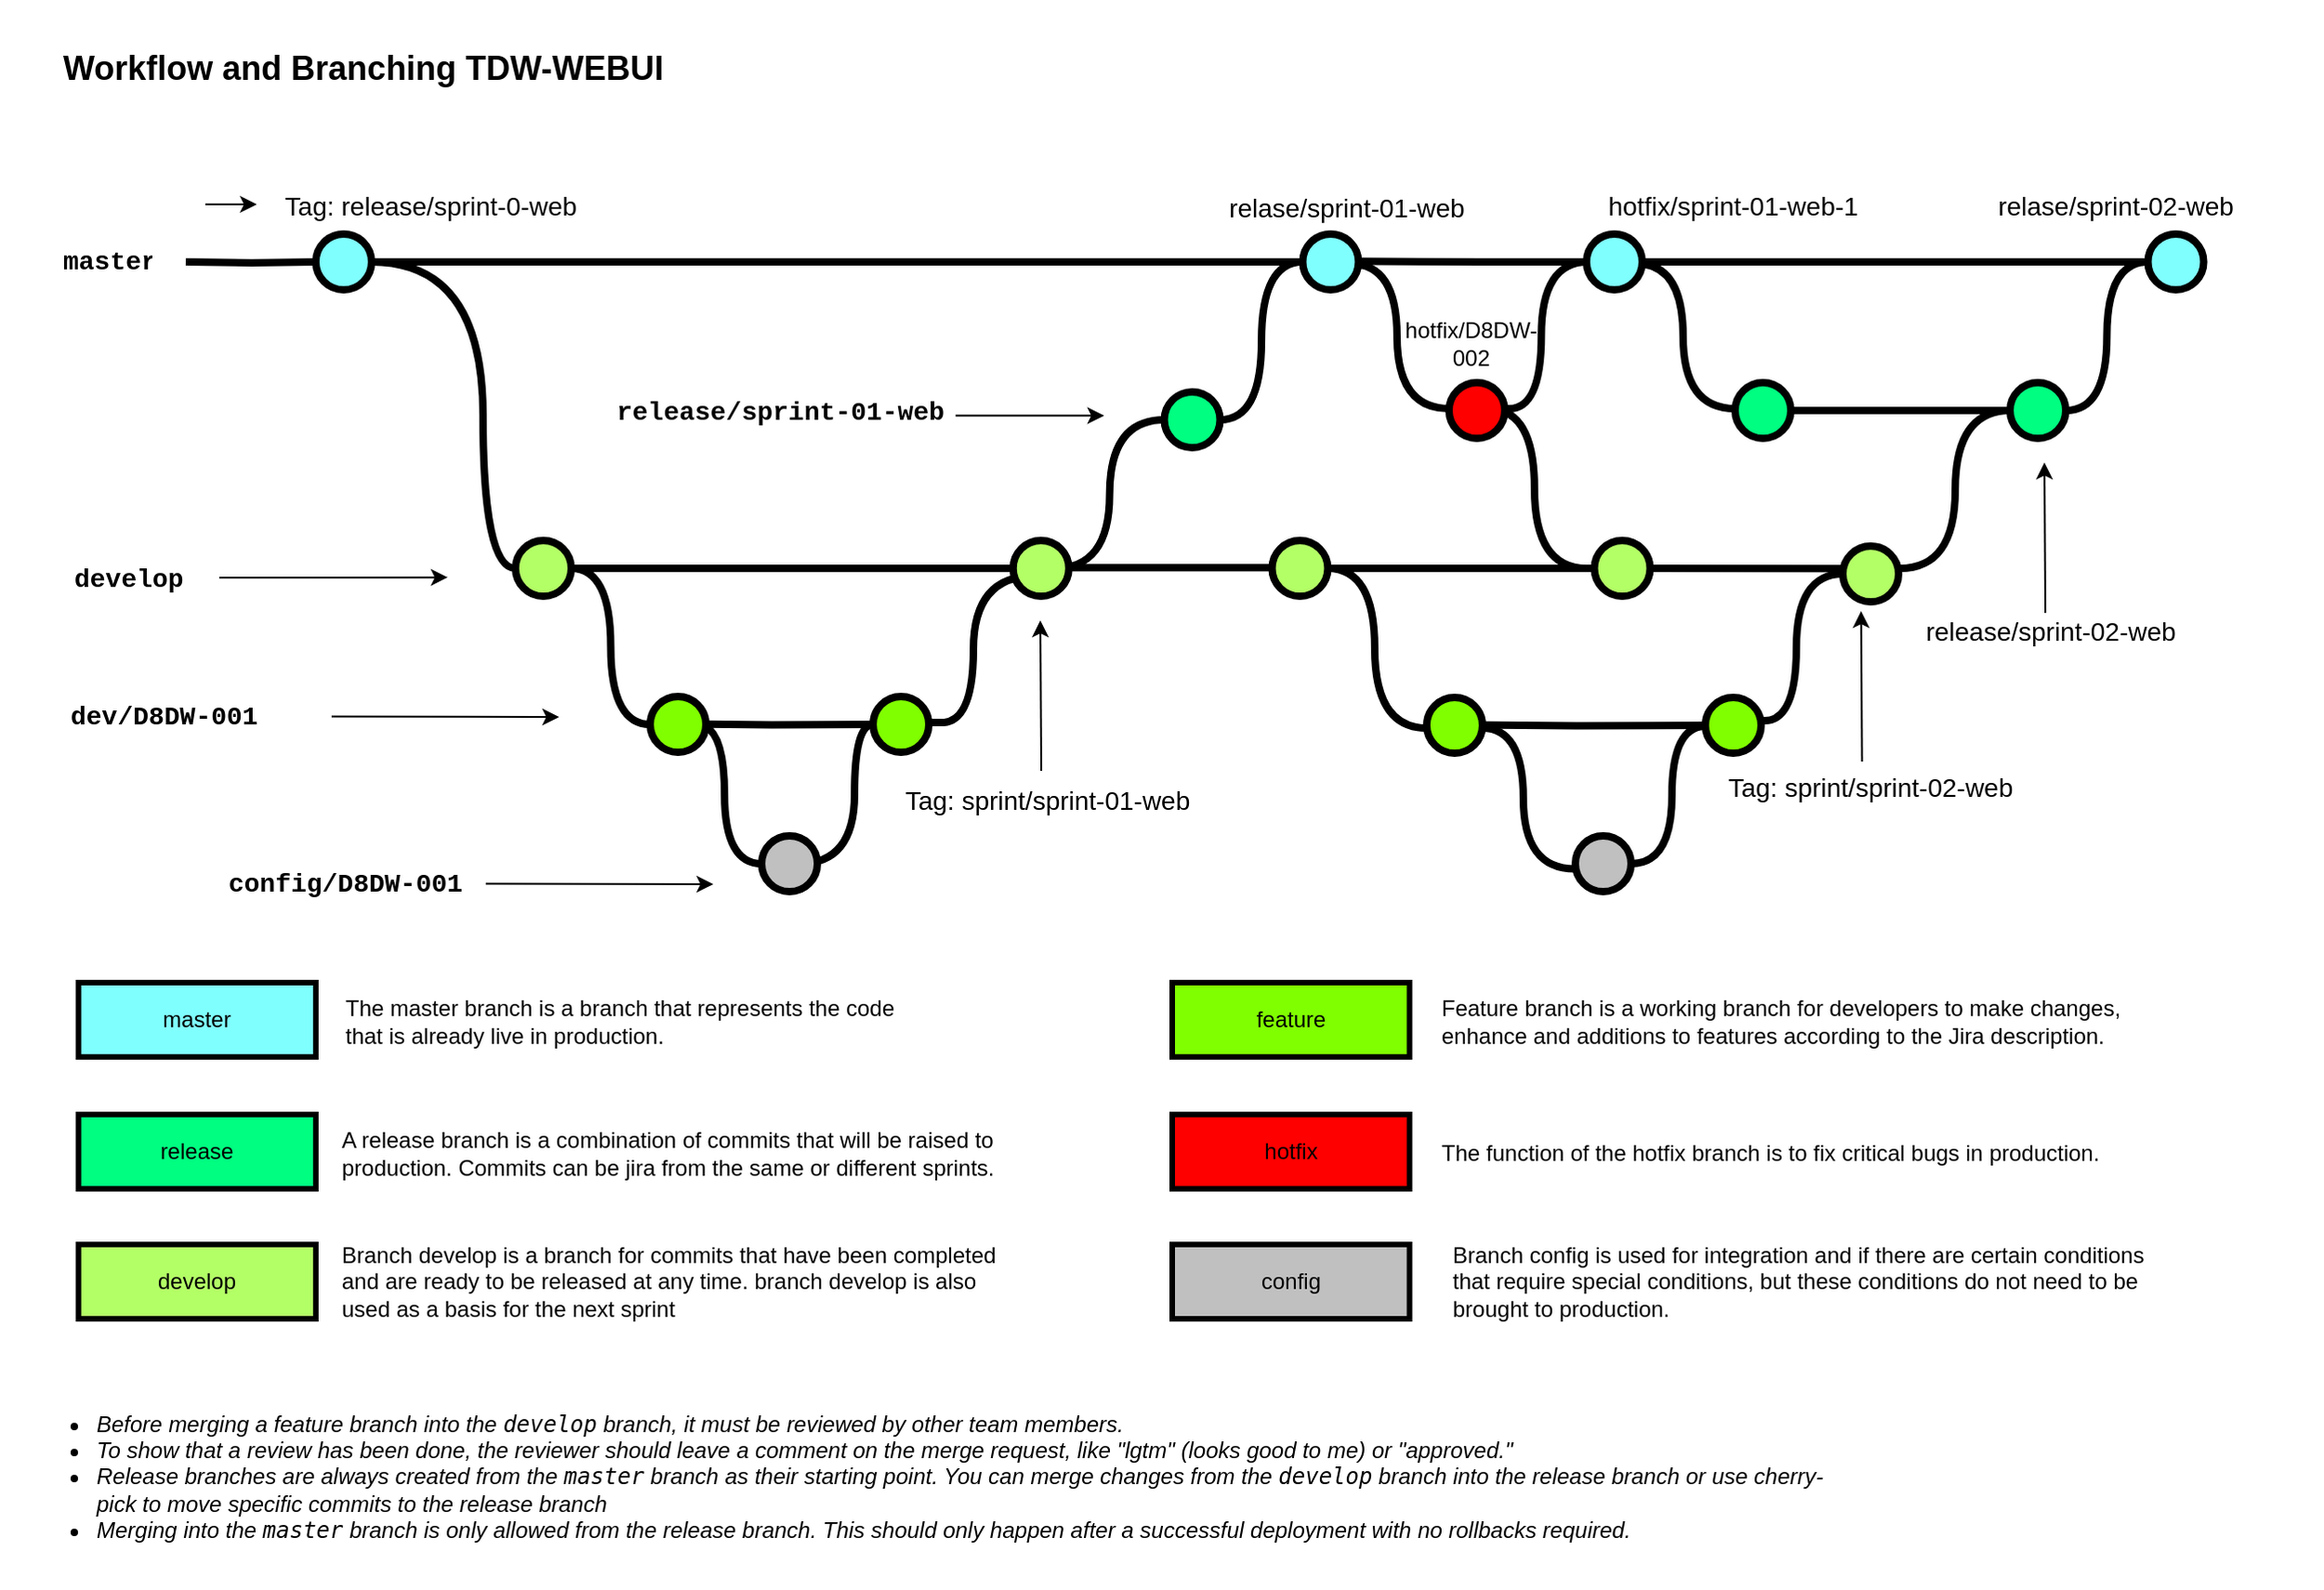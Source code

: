 <mxfile version="26.0.4">
  <diagram id="yPxyJZ8AM_hMuL3Unpa9" name="complex gitflow">
    <mxGraphModel dx="1935" dy="1158" grid="1" gridSize="10" guides="1" tooltips="1" connect="1" arrows="1" fold="1" page="1" pageScale="1" pageWidth="1100" pageHeight="850" background="none" math="0" shadow="0">
      <root>
        <mxCell id="0" />
        <mxCell id="1" parent="0" />
        <mxCell id="uWUnNED6HEl2aK5fdaIb-8" value="" style="edgeStyle=orthogonalEdgeStyle;rounded=0;html=1;jettySize=auto;orthogonalLoop=1;plain-blue;endArrow=none;endFill=0;strokeWidth=4;strokeColor=#000000;movable=1;resizable=1;rotatable=1;deletable=1;editable=1;locked=0;connectable=1;" parent="1" source="uWUnNED6HEl2aK5fdaIb-10" target="uWUnNED6HEl2aK5fdaIb-109" edge="1">
          <mxGeometry x="292.25" y="211" as="geometry">
            <mxPoint x="514.25" y="154" as="targetPoint" />
          </mxGeometry>
        </mxCell>
        <mxCell id="uWUnNED6HEl2aK5fdaIb-9" style="edgeStyle=orthogonalEdgeStyle;curved=1;rounded=0;html=1;exitX=1;exitY=0.5;exitPerimeter=0;endArrow=none;endFill=0;jettySize=auto;orthogonalLoop=1;strokeWidth=4;fontSize=15;movable=1;resizable=1;rotatable=1;deletable=1;editable=1;locked=0;connectable=1;" parent="1" source="uWUnNED6HEl2aK5fdaIb-10" target="uWUnNED6HEl2aK5fdaIb-69" edge="1">
          <mxGeometry relative="1" as="geometry">
            <mxPoint x="339.75" y="239" as="targetPoint" />
            <Array as="points">
              <mxPoint x="310" y="154" />
              <mxPoint x="310" y="319" />
            </Array>
          </mxGeometry>
        </mxCell>
        <mxCell id="uWUnNED6HEl2aK5fdaIb-10" value="" style="verticalLabelPosition=bottom;verticalAlign=top;html=1;strokeWidth=4;shape=mxgraph.flowchart.on-page_reference;plain-blue;fillColor=light-dark(#80ffff, #ededed);strokeColor=default;gradientColor=none;movable=1;resizable=1;rotatable=1;deletable=1;editable=1;locked=0;connectable=1;" parent="1" vertex="1">
          <mxGeometry x="220" y="139" width="30" height="30" as="geometry" />
        </mxCell>
        <mxCell id="uWUnNED6HEl2aK5fdaIb-12" value="" style="edgeStyle=orthogonalEdgeStyle;rounded=0;html=1;jettySize=auto;orthogonalLoop=1;strokeWidth=4;endArrow=none;endFill=0;movable=1;resizable=1;rotatable=1;deletable=1;editable=1;locked=0;connectable=1;" parent="1" target="uWUnNED6HEl2aK5fdaIb-10" edge="1">
          <mxGeometry x="192.25" y="211" as="geometry">
            <mxPoint x="150" y="154" as="sourcePoint" />
          </mxGeometry>
        </mxCell>
        <mxCell id="uWUnNED6HEl2aK5fdaIb-13" value="master" style="text;html=1;strokeColor=none;fillColor=none;align=center;verticalAlign=middle;whiteSpace=wrap;overflow=hidden;fontSize=14;fontStyle=1;fontFamily=Courier New;movable=1;resizable=1;rotatable=1;deletable=1;editable=1;locked=0;connectable=1;" parent="1" vertex="1">
          <mxGeometry x="83" y="133" width="50" height="42" as="geometry" />
        </mxCell>
        <mxCell id="uWUnNED6HEl2aK5fdaIb-18" style="edgeStyle=orthogonalEdgeStyle;curved=1;rounded=0;html=1;exitX=1;exitY=0.5;exitPerimeter=0;entryX=0;entryY=0.5;entryPerimeter=0;endArrow=none;endFill=0;jettySize=auto;orthogonalLoop=1;strokeWidth=4;fontSize=15;" parent="1" target="uWUnNED6HEl2aK5fdaIb-11" edge="1">
          <mxGeometry relative="1" as="geometry">
            <mxPoint x="471.75" y="296" as="sourcePoint" />
          </mxGeometry>
        </mxCell>
        <mxCell id="uWUnNED6HEl2aK5fdaIb-20" value="release/sprint-01-web" style="text;html=1;strokeColor=none;fillColor=none;align=left;verticalAlign=middle;whiteSpace=wrap;overflow=hidden;fontSize=14;fontStyle=1;fontFamily=Courier New;movable=1;resizable=1;rotatable=1;deletable=1;editable=1;locked=0;connectable=1;" parent="1" vertex="1">
          <mxGeometry x="380.25" y="224" width="219.75" height="20" as="geometry" />
        </mxCell>
        <mxCell id="uWUnNED6HEl2aK5fdaIb-71" value="" style="edgeStyle=orthogonalEdgeStyle;rounded=0;orthogonalLoop=1;jettySize=auto;html=1;endArrow=none;endFill=0;strokeWidth=4;movable=1;resizable=1;rotatable=1;deletable=1;editable=1;locked=0;connectable=1;" parent="1" source="uWUnNED6HEl2aK5fdaIb-69" target="uWUnNED6HEl2aK5fdaIb-70" edge="1">
          <mxGeometry relative="1" as="geometry" />
        </mxCell>
        <mxCell id="uWUnNED6HEl2aK5fdaIb-94" style="edgeStyle=orthogonalEdgeStyle;curved=1;rounded=0;orthogonalLoop=1;jettySize=auto;html=1;entryX=0;entryY=0.5;entryDx=0;entryDy=0;entryPerimeter=0;endArrow=none;endFill=0;strokeWidth=4;fontFamily=Courier New;fontColor=#009900;movable=1;resizable=1;rotatable=1;deletable=1;editable=1;locked=0;connectable=1;" parent="1" source="uWUnNED6HEl2aK5fdaIb-69" target="uWUnNED6HEl2aK5fdaIb-82" edge="1">
          <mxGeometry relative="1" as="geometry">
            <mxPoint x="350" y="313" as="sourcePoint" />
          </mxGeometry>
        </mxCell>
        <mxCell id="uWUnNED6HEl2aK5fdaIb-108" style="edgeStyle=orthogonalEdgeStyle;curved=1;rounded=0;orthogonalLoop=1;jettySize=auto;html=1;entryX=0;entryY=0.5;entryDx=0;entryDy=0;entryPerimeter=0;endArrow=none;endFill=0;strokeWidth=4;fontFamily=Courier New;fontColor=#009900;movable=1;resizable=1;rotatable=1;deletable=1;editable=1;locked=0;connectable=1;" parent="1" target="uWUnNED6HEl2aK5fdaIb-106" edge="1">
          <mxGeometry relative="1" as="geometry">
            <mxPoint x="616.75" y="319" as="sourcePoint" />
          </mxGeometry>
        </mxCell>
        <mxCell id="uWUnNED6HEl2aK5fdaIb-76" value="develop" style="text;html=1;strokeColor=none;fillColor=none;align=left;verticalAlign=middle;whiteSpace=wrap;overflow=hidden;fontSize=14;fontStyle=1;fontFamily=Courier New;movable=1;resizable=1;rotatable=1;deletable=1;editable=1;locked=0;connectable=1;" parent="1" vertex="1">
          <mxGeometry x="87.75" y="314" width="91" height="20" as="geometry" />
        </mxCell>
        <mxCell id="uWUnNED6HEl2aK5fdaIb-86" value="dev/D8DW-001" style="text;html=1;strokeColor=none;fillColor=none;align=left;verticalAlign=middle;whiteSpace=wrap;overflow=hidden;fontSize=14;fontStyle=1;fontFamily=Courier New;movable=1;resizable=1;rotatable=1;deletable=1;editable=1;locked=0;connectable=1;" parent="1" vertex="1">
          <mxGeometry x="85.5" y="388" width="240" height="20" as="geometry" />
        </mxCell>
        <mxCell id="uWUnNED6HEl2aK5fdaIb-91" value="" style="endArrow=classic;html=1;strokeWidth=1;fontFamily=Courier New;fontColor=#009900;movable=1;resizable=1;rotatable=1;deletable=1;editable=1;locked=0;connectable=1;" parent="1" edge="1">
          <mxGeometry width="50" height="50" relative="1" as="geometry">
            <mxPoint x="228.5" y="398.75" as="sourcePoint" />
            <mxPoint x="351" y="399" as="targetPoint" />
          </mxGeometry>
        </mxCell>
        <mxCell id="uWUnNED6HEl2aK5fdaIb-92" value="" style="endArrow=classic;html=1;strokeWidth=1;fontFamily=Courier New;fontColor=#009900;movable=1;resizable=1;rotatable=1;deletable=1;editable=1;locked=0;connectable=1;" parent="1" edge="1">
          <mxGeometry width="50" height="50" relative="1" as="geometry">
            <mxPoint x="168" y="324" as="sourcePoint" />
            <mxPoint x="291" y="323.84" as="targetPoint" />
          </mxGeometry>
        </mxCell>
        <mxCell id="uWUnNED6HEl2aK5fdaIb-93" value="" style="endArrow=classic;html=1;strokeWidth=1;fontFamily=Courier New;fontColor=#009900;movable=1;resizable=1;rotatable=1;deletable=1;editable=1;locked=0;connectable=1;" parent="1" edge="1">
          <mxGeometry width="50" height="50" relative="1" as="geometry">
            <mxPoint x="564.37" y="236.76" as="sourcePoint" />
            <mxPoint x="644.37" y="236.76" as="targetPoint" />
          </mxGeometry>
        </mxCell>
        <mxCell id="uWUnNED6HEl2aK5fdaIb-103" value="Tag: release/sprint-0-web" style="text;html=1;strokeColor=none;fillColor=none;align=center;verticalAlign=middle;whiteSpace=wrap;overflow=hidden;fontSize=14;movable=1;resizable=1;rotatable=1;deletable=1;editable=1;locked=0;connectable=1;" parent="1" vertex="1">
          <mxGeometry x="188.25" y="113" width="187.75" height="20" as="geometry" />
        </mxCell>
        <mxCell id="uWUnNED6HEl2aK5fdaIb-115" style="edgeStyle=orthogonalEdgeStyle;curved=1;rounded=0;orthogonalLoop=1;jettySize=auto;html=1;entryX=0;entryY=0.5;entryDx=0;entryDy=0;entryPerimeter=0;endArrow=none;endFill=0;strokeWidth=4;fontFamily=Courier New;fontColor=#009900;movable=1;resizable=1;rotatable=1;deletable=1;editable=1;locked=0;connectable=1;" parent="1" source="uWUnNED6HEl2aK5fdaIb-106" target="uWUnNED6HEl2aK5fdaIb-109" edge="1">
          <mxGeometry relative="1" as="geometry" />
        </mxCell>
        <mxCell id="uWUnNED6HEl2aK5fdaIb-106" value="" style="verticalLabelPosition=bottom;verticalAlign=top;html=1;strokeWidth=4;shape=mxgraph.flowchart.on-page_reference;plain-purple;strokeColor=default;fillColor=light-dark(#00ff80, #4b2d08);gradientColor=none;movable=1;resizable=1;rotatable=1;deletable=1;editable=1;locked=0;connectable=1;" parent="1" vertex="1">
          <mxGeometry x="676.75" y="224" width="30" height="30" as="geometry" />
        </mxCell>
        <mxCell id="uWUnNED6HEl2aK5fdaIb-116" value="relase/sprint-02-web" style="text;html=1;strokeColor=none;fillColor=none;align=center;verticalAlign=middle;whiteSpace=wrap;overflow=hidden;fontSize=14;movable=1;resizable=1;rotatable=1;deletable=1;editable=1;locked=0;connectable=1;" parent="1" vertex="1">
          <mxGeometry x="1120.44" y="113" width="137.62" height="20" as="geometry" />
        </mxCell>
        <mxCell id="uWUnNED6HEl2aK5fdaIb-117" value="" style="endArrow=classic;html=1;strokeWidth=1;fontFamily=Courier New;fontColor=#009900;exitX=0.5;exitY=0;exitDx=0;exitDy=0;movable=1;resizable=1;rotatable=1;deletable=1;editable=1;locked=0;connectable=1;" parent="1" edge="1">
          <mxGeometry width="50" height="50" relative="1" as="geometry">
            <mxPoint x="610.505" y="428" as="sourcePoint" />
            <mxPoint x="610" y="347" as="targetPoint" />
          </mxGeometry>
        </mxCell>
        <mxCell id="fSnZ5vnYTslC5NarKmr_-9" value="" style="edgeStyle=orthogonalEdgeStyle;rounded=0;orthogonalLoop=1;jettySize=auto;html=1;fontSize=12;fontColor=#000000;entryX=0;entryY=0.5;entryDx=0;entryDy=0;movable=1;resizable=1;rotatable=1;deletable=1;editable=1;locked=0;connectable=1;" parent="1" target="uWUnNED6HEl2aK5fdaIb-103" edge="1">
          <mxGeometry relative="1" as="geometry">
            <mxPoint x="168.25" y="123" as="targetPoint" />
            <Array as="points">
              <mxPoint x="168.25" y="123" />
              <mxPoint x="168.25" y="123" />
            </Array>
            <mxPoint x="160.5" y="122.966" as="sourcePoint" />
          </mxGeometry>
        </mxCell>
        <UserObject label="&lt;font style=&quot;font-size: 18px;&quot;&gt;Workflow and Branching TDW-WEBUI&lt;/font&gt;" link="https://nvie.com/posts/a-successful-git-branching-model/" id="9hBKPDzoitwpIBdzFDQ7-2">
          <mxCell style="text;whiteSpace=wrap;html=1;fontStyle=1;fontSize=16;movable=1;resizable=1;rotatable=1;deletable=1;editable=1;locked=0;connectable=1;" parent="1" vertex="1">
            <mxGeometry x="82.25" y="33" width="437.75" height="20" as="geometry" />
          </mxCell>
        </UserObject>
        <mxCell id="aIjFoCdPs0r_8MJ_KKIO-1" value="" style="edgeStyle=orthogonalEdgeStyle;curved=1;rounded=0;orthogonalLoop=1;jettySize=auto;html=1;exitX=1;exitY=0.5;exitDx=0;exitDy=0;exitPerimeter=0;entryX=0;entryY=0.5;entryDx=0;entryDy=0;entryPerimeter=0;endArrow=none;endFill=0;strokeWidth=4;fontFamily=Courier New;fontColor=#009900;movable=1;resizable=1;rotatable=1;deletable=1;editable=1;locked=0;connectable=1;" edge="1" parent="1">
          <mxGeometry relative="1" as="geometry">
            <mxPoint x="540" y="401" as="sourcePoint" />
            <mxPoint x="607.25" y="323" as="targetPoint" />
            <Array as="points">
              <mxPoint x="574" y="402" />
              <mxPoint x="574" y="323" />
            </Array>
          </mxGeometry>
        </mxCell>
        <mxCell id="aIjFoCdPs0r_8MJ_KKIO-2" value="" style="edgeStyle=orthogonalEdgeStyle;rounded=0;orthogonalLoop=1;jettySize=auto;html=1;endArrow=none;endFill=0;strokeWidth=4;entryX=0.07;entryY=0.406;entryDx=0;entryDy=0;entryPerimeter=0;movable=1;resizable=1;rotatable=1;deletable=1;editable=1;locked=0;connectable=1;" edge="1" parent="1" source="aIjFoCdPs0r_8MJ_KKIO-4" target="aIjFoCdPs0r_8MJ_KKIO-57">
          <mxGeometry relative="1" as="geometry">
            <mxPoint x="1010" y="313" as="targetPoint" />
          </mxGeometry>
        </mxCell>
        <mxCell id="aIjFoCdPs0r_8MJ_KKIO-3" style="edgeStyle=orthogonalEdgeStyle;curved=1;rounded=0;orthogonalLoop=1;jettySize=auto;html=1;exitX=1;exitY=0.5;exitDx=0;exitDy=0;exitPerimeter=0;endArrow=none;endFill=0;strokeWidth=4;fontFamily=Courier New;fontColor=#009900;movable=1;resizable=1;rotatable=1;deletable=1;editable=1;locked=0;connectable=1;" edge="1" parent="1" source="aIjFoCdPs0r_8MJ_KKIO-4" target="aIjFoCdPs0r_8MJ_KKIO-55">
          <mxGeometry relative="1" as="geometry">
            <mxPoint x="818.75" y="398" as="targetPoint" />
            <Array as="points">
              <mxPoint x="790" y="319" />
              <mxPoint x="790" y="405" />
            </Array>
          </mxGeometry>
        </mxCell>
        <mxCell id="aIjFoCdPs0r_8MJ_KKIO-21" value="" style="edgeStyle=orthogonalEdgeStyle;rounded=0;orthogonalLoop=1;jettySize=auto;html=1;endArrow=none;endFill=0;strokeWidth=4;movable=1;resizable=1;rotatable=1;deletable=1;editable=1;locked=0;connectable=1;" edge="1" parent="1">
          <mxGeometry relative="1" as="geometry">
            <mxPoint x="616.75" y="318.57" as="sourcePoint" />
            <mxPoint x="759.75" y="318.57" as="targetPoint" />
          </mxGeometry>
        </mxCell>
        <mxCell id="aIjFoCdPs0r_8MJ_KKIO-4" value="" style="verticalLabelPosition=bottom;verticalAlign=top;html=1;strokeWidth=4;shape=mxgraph.flowchart.on-page_reference;plain-purple;strokeColor=default;fillColor=#B3FF66;fontColor=#000000;gradientColor=none;movable=1;resizable=1;rotatable=1;deletable=1;editable=1;locked=0;connectable=1;" vertex="1" parent="1">
          <mxGeometry x="734.75" y="304" width="30" height="30" as="geometry" />
        </mxCell>
        <mxCell id="aIjFoCdPs0r_8MJ_KKIO-22" value="" style="edgeStyle=orthogonalEdgeStyle;curved=1;rounded=0;orthogonalLoop=1;jettySize=auto;html=1;endArrow=none;endFill=0;strokeWidth=4;entryX=0;entryY=0.5;entryDx=0;entryDy=0;entryPerimeter=0;movable=1;resizable=1;rotatable=1;deletable=1;editable=1;locked=0;connectable=1;" edge="1" parent="1" source="aIjFoCdPs0r_8MJ_KKIO-59" target="aIjFoCdPs0r_8MJ_KKIO-64">
          <mxGeometry relative="1" as="geometry">
            <mxPoint x="1073" y="154" as="targetPoint" />
            <mxPoint x="773.5" y="153.58" as="sourcePoint" />
          </mxGeometry>
        </mxCell>
        <mxCell id="aIjFoCdPs0r_8MJ_KKIO-7" value="" style="verticalLabelPosition=bottom;verticalAlign=top;html=1;strokeWidth=4;shape=mxgraph.flowchart.on-page_reference;plain-purple;strokeColor=default;fillColor=#B3FF66;fontColor=#000000;gradientColor=none;movable=1;resizable=1;rotatable=1;deletable=1;editable=1;locked=0;connectable=1;" vertex="1" parent="1">
          <mxGeometry x="908.25" y="304" width="30" height="30" as="geometry" />
        </mxCell>
        <mxCell id="aIjFoCdPs0r_8MJ_KKIO-37" value="Tag: sprint/sprint-01-web" style="text;html=1;strokeColor=none;fillColor=none;align=center;verticalAlign=middle;whiteSpace=wrap;overflow=hidden;fontSize=14;movable=1;resizable=1;rotatable=1;deletable=1;editable=1;locked=0;connectable=1;" vertex="1" parent="1">
          <mxGeometry x="519.5" y="433" width="187.75" height="20" as="geometry" />
        </mxCell>
        <mxCell id="aIjFoCdPs0r_8MJ_KKIO-42" value="" style="edgeStyle=orthogonalEdgeStyle;curved=1;rounded=0;orthogonalLoop=1;jettySize=auto;html=1;entryX=0;entryY=0.5;entryDx=0;entryDy=0;entryPerimeter=0;endArrow=none;endFill=0;strokeWidth=4;fontFamily=Courier New;fontColor=#009900;movable=1;resizable=1;rotatable=1;deletable=1;editable=1;locked=0;connectable=1;" edge="1" parent="1" target="uWUnNED6HEl2aK5fdaIb-69">
          <mxGeometry relative="1" as="geometry">
            <mxPoint x="350" y="313" as="sourcePoint" />
            <mxPoint x="410" y="403" as="targetPoint" />
          </mxGeometry>
        </mxCell>
        <mxCell id="uWUnNED6HEl2aK5fdaIb-69" value="" style="verticalLabelPosition=bottom;verticalAlign=top;html=1;strokeWidth=4;shape=mxgraph.flowchart.on-page_reference;plain-purple;strokeColor=default;fillColor=#B3FF66;fontColor=#000000;gradientColor=none;movable=1;resizable=1;rotatable=1;deletable=1;editable=1;locked=0;connectable=1;" parent="1" vertex="1">
          <mxGeometry x="327.5" y="304" width="30" height="30" as="geometry" />
        </mxCell>
        <mxCell id="aIjFoCdPs0r_8MJ_KKIO-43" value="" style="verticalLabelPosition=bottom;verticalAlign=top;html=1;strokeWidth=4;shape=mxgraph.flowchart.on-page_reference;plain-purple;gradientColor=none;strokeColor=#000000;fillColor=light-dark(#80FF00,#006000);movable=1;resizable=1;rotatable=1;deletable=1;editable=1;locked=0;connectable=1;" vertex="1" parent="1">
          <mxGeometry x="520" y="388" width="30" height="30" as="geometry" />
        </mxCell>
        <mxCell id="aIjFoCdPs0r_8MJ_KKIO-45" style="edgeStyle=orthogonalEdgeStyle;curved=1;rounded=0;orthogonalLoop=1;jettySize=auto;html=1;endArrow=none;endFill=0;strokeWidth=4;fontFamily=Courier New;fontColor=#009900;movable=1;resizable=1;rotatable=1;deletable=1;editable=1;locked=0;connectable=1;" edge="1" parent="1" target="aIjFoCdPs0r_8MJ_KKIO-44">
          <mxGeometry relative="1" as="geometry">
            <mxPoint x="420" y="408" as="sourcePoint" />
            <mxPoint x="462" y="492" as="targetPoint" />
            <Array as="points">
              <mxPoint x="410" y="408" />
              <mxPoint x="410" y="403" />
              <mxPoint x="440" y="403" />
              <mxPoint x="440" y="478" />
            </Array>
          </mxGeometry>
        </mxCell>
        <mxCell id="aIjFoCdPs0r_8MJ_KKIO-46" value="" style="edgeStyle=orthogonalEdgeStyle;curved=1;rounded=0;orthogonalLoop=1;jettySize=auto;html=1;endArrow=none;endFill=0;strokeWidth=4;fontFamily=Courier New;fontColor=#009900;movable=1;resizable=1;rotatable=1;deletable=1;editable=1;locked=0;connectable=1;" edge="1" parent="1" target="aIjFoCdPs0r_8MJ_KKIO-43">
          <mxGeometry relative="1" as="geometry">
            <mxPoint x="480" y="478" as="sourcePoint" />
            <mxPoint x="520" y="408" as="targetPoint" />
            <Array as="points">
              <mxPoint x="510" y="478" />
              <mxPoint x="510" y="403" />
            </Array>
          </mxGeometry>
        </mxCell>
        <mxCell id="aIjFoCdPs0r_8MJ_KKIO-44" value="" style="verticalLabelPosition=bottom;verticalAlign=top;html=1;strokeWidth=4;shape=mxgraph.flowchart.on-page_reference;plain-purple;strokeColor=default;fillColor=light-dark(#c0c0c0, #005100);gradientColor=none;movable=1;resizable=1;rotatable=1;deletable=1;editable=1;locked=0;connectable=1;" vertex="1" parent="1">
          <mxGeometry x="460" y="463" width="30" height="30" as="geometry" />
        </mxCell>
        <mxCell id="aIjFoCdPs0r_8MJ_KKIO-47" value="" style="edgeStyle=orthogonalEdgeStyle;rounded=0;orthogonalLoop=1;jettySize=auto;html=1;endArrow=none;endFill=0;strokeWidth=4;movable=1;resizable=1;rotatable=1;deletable=1;editable=1;locked=0;connectable=1;" edge="1" parent="1" target="aIjFoCdPs0r_8MJ_KKIO-43">
          <mxGeometry relative="1" as="geometry">
            <mxPoint x="410" y="402.66" as="sourcePoint" />
            <mxPoint x="647" y="402.66" as="targetPoint" />
          </mxGeometry>
        </mxCell>
        <mxCell id="uWUnNED6HEl2aK5fdaIb-82" value="" style="verticalLabelPosition=bottom;verticalAlign=top;html=1;strokeWidth=4;shape=mxgraph.flowchart.on-page_reference;plain-purple;gradientColor=none;strokeColor=#000000;fillColor=light-dark(#80FF00,#006000);movable=1;resizable=1;rotatable=1;deletable=1;editable=1;locked=0;connectable=1;" parent="1" vertex="1">
          <mxGeometry x="400" y="388" width="30" height="30" as="geometry" />
        </mxCell>
        <mxCell id="uWUnNED6HEl2aK5fdaIb-70" value="" style="verticalLabelPosition=bottom;verticalAlign=top;html=1;strokeWidth=4;shape=mxgraph.flowchart.on-page_reference;plain-purple;strokeColor=default;fillColor=#B3FF66;fontColor=#000000;gradientColor=none;movable=1;resizable=1;rotatable=1;deletable=1;editable=1;locked=0;connectable=1;" parent="1" vertex="1">
          <mxGeometry x="595.37" y="304" width="30" height="30" as="geometry" />
        </mxCell>
        <mxCell id="aIjFoCdPs0r_8MJ_KKIO-52" value="" style="edgeStyle=orthogonalEdgeStyle;curved=1;rounded=0;orthogonalLoop=1;jettySize=auto;html=1;endArrow=none;endFill=0;strokeWidth=4;fontFamily=Courier New;fontColor=#009900;movable=1;resizable=1;rotatable=1;deletable=1;editable=1;locked=0;connectable=1;" edge="1" parent="1" target="aIjFoCdPs0r_8MJ_KKIO-50" source="aIjFoCdPs0r_8MJ_KKIO-53">
          <mxGeometry relative="1" as="geometry">
            <mxPoint x="898" y="478.5" as="sourcePoint" />
            <mxPoint x="938" y="408.5" as="targetPoint" />
            <Array as="points">
              <mxPoint x="950" y="478" />
              <mxPoint x="950" y="404" />
            </Array>
          </mxGeometry>
        </mxCell>
        <mxCell id="aIjFoCdPs0r_8MJ_KKIO-54" value="" style="edgeStyle=orthogonalEdgeStyle;rounded=0;orthogonalLoop=1;jettySize=auto;html=1;endArrow=none;endFill=0;strokeWidth=4;movable=1;resizable=1;rotatable=1;deletable=1;editable=1;locked=0;connectable=1;" edge="1" parent="1" target="aIjFoCdPs0r_8MJ_KKIO-50">
          <mxGeometry relative="1" as="geometry">
            <mxPoint x="828" y="403.16" as="sourcePoint" />
            <mxPoint x="1065" y="403.16" as="targetPoint" />
          </mxGeometry>
        </mxCell>
        <mxCell id="aIjFoCdPs0r_8MJ_KKIO-57" value="" style="verticalLabelPosition=bottom;verticalAlign=top;html=1;strokeWidth=4;shape=mxgraph.flowchart.on-page_reference;plain-purple;strokeColor=default;fillColor=#B3FF66;fontColor=#000000;gradientColor=none;movable=1;resizable=1;rotatable=1;deletable=1;editable=1;locked=0;connectable=1;" vertex="1" parent="1">
          <mxGeometry x="1042" y="307" width="30" height="30" as="geometry" />
        </mxCell>
        <mxCell id="aIjFoCdPs0r_8MJ_KKIO-61" style="edgeStyle=orthogonalEdgeStyle;curved=1;rounded=0;orthogonalLoop=1;jettySize=auto;html=1;entryX=0;entryY=0.5;entryDx=0;entryDy=0;entryPerimeter=0;endArrow=none;endFill=0;strokeWidth=4;fontFamily=Courier New;fontColor=#009900;movable=1;resizable=1;rotatable=1;deletable=1;editable=1;locked=0;connectable=1;" edge="1" parent="1" target="aIjFoCdPs0r_8MJ_KKIO-62">
          <mxGeometry relative="1" as="geometry">
            <mxPoint x="1072" y="319" as="sourcePoint" />
          </mxGeometry>
        </mxCell>
        <mxCell id="aIjFoCdPs0r_8MJ_KKIO-63" style="edgeStyle=orthogonalEdgeStyle;curved=1;rounded=0;orthogonalLoop=1;jettySize=auto;html=1;entryX=0;entryY=0.5;entryDx=0;entryDy=0;entryPerimeter=0;endArrow=none;endFill=0;strokeWidth=4;fontFamily=Courier New;fontColor=#009900;exitX=1;exitY=0.5;exitDx=0;exitDy=0;exitPerimeter=0;movable=1;resizable=1;rotatable=1;deletable=1;editable=1;locked=0;connectable=1;" edge="1" parent="1" target="aIjFoCdPs0r_8MJ_KKIO-64" source="aIjFoCdPs0r_8MJ_KKIO-62">
          <mxGeometry relative="1" as="geometry">
            <mxPoint x="1162" y="239" as="sourcePoint" />
          </mxGeometry>
        </mxCell>
        <mxCell id="aIjFoCdPs0r_8MJ_KKIO-64" value="" style="verticalLabelPosition=bottom;verticalAlign=top;html=1;strokeWidth=4;shape=mxgraph.flowchart.on-page_reference;plain-blue;strokeColor=default;fillColor=light-dark(#80ffff, #ededed);gradientColor=none;movable=1;resizable=1;rotatable=1;deletable=1;editable=1;locked=0;connectable=1;" vertex="1" parent="1">
          <mxGeometry x="1206.25" y="139" width="30" height="30" as="geometry" />
        </mxCell>
        <mxCell id="aIjFoCdPs0r_8MJ_KKIO-66" value="" style="edgeStyle=orthogonalEdgeStyle;curved=1;rounded=0;orthogonalLoop=1;jettySize=auto;html=1;endArrow=none;endFill=0;strokeWidth=4;entryX=0;entryY=0.5;entryDx=0;entryDy=0;entryPerimeter=0;movable=1;resizable=1;rotatable=1;deletable=1;editable=1;locked=0;connectable=1;" edge="1" parent="1" target="aIjFoCdPs0r_8MJ_KKIO-59">
          <mxGeometry relative="1" as="geometry">
            <mxPoint x="1073" y="154" as="targetPoint" />
            <mxPoint x="773.5" y="153.58" as="sourcePoint" />
          </mxGeometry>
        </mxCell>
        <mxCell id="aIjFoCdPs0r_8MJ_KKIO-68" value="hotfix/sprint-01-web-1" style="text;html=1;strokeColor=none;fillColor=none;align=center;verticalAlign=middle;whiteSpace=wrap;overflow=hidden;fontSize=14;movable=1;resizable=1;rotatable=1;deletable=1;editable=1;locked=0;connectable=1;" vertex="1" parent="1">
          <mxGeometry x="914.19" y="113" width="137.62" height="20" as="geometry" />
        </mxCell>
        <mxCell id="aIjFoCdPs0r_8MJ_KKIO-69" value="relase/sprint-01-web" style="text;html=1;strokeColor=none;fillColor=none;align=center;verticalAlign=middle;whiteSpace=wrap;overflow=hidden;fontSize=14;movable=1;resizable=1;rotatable=1;deletable=1;editable=1;locked=0;connectable=1;" vertex="1" parent="1">
          <mxGeometry x="706.44" y="114" width="137.62" height="20" as="geometry" />
        </mxCell>
        <mxCell id="aIjFoCdPs0r_8MJ_KKIO-72" value="" style="endArrow=classic;html=1;strokeWidth=1;fontFamily=Courier New;fontColor=#009900;exitX=0.5;exitY=0;exitDx=0;exitDy=0;movable=1;resizable=1;rotatable=1;deletable=1;editable=1;locked=0;connectable=1;" edge="1" parent="1">
          <mxGeometry width="50" height="50" relative="1" as="geometry">
            <mxPoint x="1052.315" y="423" as="sourcePoint" />
            <mxPoint x="1051.81" y="342" as="targetPoint" />
          </mxGeometry>
        </mxCell>
        <mxCell id="aIjFoCdPs0r_8MJ_KKIO-73" value="Tag: sprint/sprint-02-web" style="text;html=1;strokeColor=none;fillColor=none;align=center;verticalAlign=middle;whiteSpace=wrap;overflow=hidden;fontSize=14;movable=1;resizable=1;rotatable=1;deletable=1;editable=1;locked=0;connectable=1;" vertex="1" parent="1">
          <mxGeometry x="963.12" y="425.5" width="187.75" height="20" as="geometry" />
        </mxCell>
        <mxCell id="aIjFoCdPs0r_8MJ_KKIO-74" value="" style="endArrow=classic;html=1;strokeWidth=1;fontFamily=Courier New;fontColor=#009900;exitX=0.5;exitY=0;exitDx=0;exitDy=0;movable=1;resizable=1;rotatable=1;deletable=1;editable=1;locked=0;connectable=1;" edge="1" parent="1">
          <mxGeometry width="50" height="50" relative="1" as="geometry">
            <mxPoint x="1151.005" y="343" as="sourcePoint" />
            <mxPoint x="1150.5" y="262" as="targetPoint" />
          </mxGeometry>
        </mxCell>
        <mxCell id="aIjFoCdPs0r_8MJ_KKIO-75" value="release/sprint-02-web" style="text;html=1;strokeColor=none;fillColor=none;align=center;verticalAlign=middle;whiteSpace=wrap;overflow=hidden;fontSize=14;movable=1;resizable=1;rotatable=1;deletable=1;editable=1;locked=0;connectable=1;" vertex="1" parent="1">
          <mxGeometry x="1060" y="342" width="187.75" height="20" as="geometry" />
        </mxCell>
        <mxCell id="aIjFoCdPs0r_8MJ_KKIO-76" value="hotfix/D8DW-002" style="text;html=1;align=center;verticalAlign=middle;whiteSpace=wrap;rounded=0;movable=1;resizable=1;rotatable=1;deletable=1;editable=1;locked=0;connectable=1;" vertex="1" parent="1">
          <mxGeometry x="797" y="183" width="90" height="30" as="geometry" />
        </mxCell>
        <mxCell id="aIjFoCdPs0r_8MJ_KKIO-80" value="config/D8DW-001" style="text;html=1;strokeColor=none;fillColor=none;align=left;verticalAlign=middle;whiteSpace=wrap;overflow=hidden;fontSize=14;fontStyle=1;fontFamily=Courier New;movable=1;resizable=1;rotatable=1;deletable=1;editable=1;locked=0;connectable=1;" vertex="1" parent="1">
          <mxGeometry x="170.5" y="478" width="240" height="20" as="geometry" />
        </mxCell>
        <mxCell id="aIjFoCdPs0r_8MJ_KKIO-82" value="" style="endArrow=classic;html=1;strokeWidth=1;fontFamily=Courier New;fontColor=#009900;movable=1;resizable=1;rotatable=1;deletable=1;editable=1;locked=0;connectable=1;" edge="1" parent="1">
          <mxGeometry width="50" height="50" relative="1" as="geometry">
            <mxPoint x="311.5" y="488.75" as="sourcePoint" />
            <mxPoint x="434" y="489" as="targetPoint" />
          </mxGeometry>
        </mxCell>
        <mxCell id="aIjFoCdPs0r_8MJ_KKIO-86" style="edgeStyle=orthogonalEdgeStyle;curved=1;rounded=0;orthogonalLoop=1;jettySize=auto;html=1;exitX=1;exitY=0.5;exitDx=0;exitDy=0;exitPerimeter=0;endArrow=none;endFill=0;strokeWidth=4;fontFamily=Courier New;fontColor=#009900;movable=1;resizable=1;rotatable=1;deletable=1;editable=1;locked=0;connectable=1;" edge="1" parent="1" target="aIjFoCdPs0r_8MJ_KKIO-87">
          <mxGeometry relative="1" as="geometry">
            <mxPoint x="931" y="154.98" as="sourcePoint" />
            <mxPoint x="984" y="240.98" as="targetPoint" />
            <Array as="points">
              <mxPoint x="956" y="155" />
              <mxPoint x="956" y="233" />
            </Array>
          </mxGeometry>
        </mxCell>
        <mxCell id="aIjFoCdPs0r_8MJ_KKIO-87" value="" style="verticalLabelPosition=bottom;verticalAlign=top;html=1;strokeWidth=4;shape=mxgraph.flowchart.on-page_reference;plain-purple;strokeColor=default;fillColor=light-dark(#00ff80, #4b2d08);gradientColor=none;movable=1;resizable=1;rotatable=1;deletable=1;editable=1;locked=0;connectable=1;" vertex="1" parent="1">
          <mxGeometry x="984" y="219" width="30" height="30" as="geometry" />
        </mxCell>
        <mxCell id="aIjFoCdPs0r_8MJ_KKIO-59" value="" style="verticalLabelPosition=bottom;verticalAlign=top;html=1;strokeWidth=4;shape=mxgraph.flowchart.on-page_reference;plain-blue;strokeColor=default;fillColor=light-dark(#80ffff, #ededed);gradientColor=none;movable=1;resizable=1;rotatable=1;deletable=1;editable=1;locked=0;connectable=1;" vertex="1" parent="1">
          <mxGeometry x="904" y="139" width="30" height="30" as="geometry" />
        </mxCell>
        <mxCell id="aIjFoCdPs0r_8MJ_KKIO-88" value="" style="edgeStyle=orthogonalEdgeStyle;rounded=0;orthogonalLoop=1;jettySize=auto;html=1;endArrow=none;endFill=0;strokeWidth=4;movable=1;resizable=1;rotatable=1;deletable=1;editable=1;locked=0;connectable=1;" edge="1" parent="1" source="aIjFoCdPs0r_8MJ_KKIO-87">
          <mxGeometry relative="1" as="geometry">
            <mxPoint x="1070" y="233.7" as="sourcePoint" />
            <mxPoint x="1150" y="234" as="targetPoint" />
          </mxGeometry>
        </mxCell>
        <mxCell id="aIjFoCdPs0r_8MJ_KKIO-62" value="" style="verticalLabelPosition=bottom;verticalAlign=top;html=1;strokeWidth=4;shape=mxgraph.flowchart.on-page_reference;plain-purple;strokeColor=default;fillColor=light-dark(#00ff80, #4b2d08);gradientColor=none;movable=1;resizable=1;rotatable=1;deletable=1;editable=1;locked=0;connectable=1;" vertex="1" parent="1">
          <mxGeometry x="1132" y="219" width="30" height="30" as="geometry" />
        </mxCell>
        <mxCell id="aIjFoCdPs0r_8MJ_KKIO-89" value="" style="edgeStyle=orthogonalEdgeStyle;curved=1;rounded=0;orthogonalLoop=1;jettySize=auto;html=1;exitX=1;exitY=0.5;exitDx=0;exitDy=0;exitPerimeter=0;endArrow=none;endFill=0;strokeWidth=4;fontFamily=Courier New;fontColor=#009900;movable=1;resizable=1;rotatable=1;deletable=1;editable=1;locked=0;connectable=1;" edge="1" parent="1">
          <mxGeometry relative="1" as="geometry">
            <mxPoint x="982.56" y="400" as="sourcePoint" />
            <mxPoint x="1042" y="322.03" as="targetPoint" />
            <Array as="points">
              <mxPoint x="983" y="401" />
              <mxPoint x="1017" y="401" />
              <mxPoint x="1017" y="322" />
            </Array>
          </mxGeometry>
        </mxCell>
        <mxCell id="aIjFoCdPs0r_8MJ_KKIO-50" value="" style="verticalLabelPosition=bottom;verticalAlign=top;html=1;strokeWidth=4;shape=mxgraph.flowchart.on-page_reference;plain-purple;gradientColor=none;strokeColor=#000000;fillColor=light-dark(#80FF00,#006000);movable=1;resizable=1;rotatable=1;deletable=1;editable=1;locked=0;connectable=1;" vertex="1" parent="1">
          <mxGeometry x="968" y="388.5" width="30" height="30" as="geometry" />
        </mxCell>
        <mxCell id="aIjFoCdPs0r_8MJ_KKIO-53" value="" style="verticalLabelPosition=bottom;verticalAlign=top;html=1;strokeWidth=4;shape=mxgraph.flowchart.on-page_reference;plain-purple;strokeColor=default;fillColor=light-dark(#c0c0c0, #005100);gradientColor=none;movable=1;resizable=1;rotatable=1;deletable=1;editable=1;locked=0;connectable=1;direction=south;" vertex="1" parent="1">
          <mxGeometry x="898" y="463" width="30" height="30" as="geometry" />
        </mxCell>
        <mxCell id="aIjFoCdPs0r_8MJ_KKIO-91" style="edgeStyle=orthogonalEdgeStyle;curved=1;rounded=0;orthogonalLoop=1;jettySize=auto;html=1;endArrow=none;endFill=0;strokeWidth=4;fontFamily=Courier New;fontColor=#009900;movable=1;resizable=1;rotatable=1;deletable=1;editable=1;locked=0;connectable=1;entryX=0.592;entryY=1.008;entryDx=0;entryDy=0;entryPerimeter=0;" edge="1" parent="1" source="aIjFoCdPs0r_8MJ_KKIO-55" target="aIjFoCdPs0r_8MJ_KKIO-53">
          <mxGeometry relative="1" as="geometry">
            <mxPoint x="850" y="410.48" as="sourcePoint" />
            <mxPoint x="890" y="480.48" as="targetPoint" />
            <Array as="points">
              <mxPoint x="870" y="405" />
              <mxPoint x="870" y="481" />
            </Array>
          </mxGeometry>
        </mxCell>
        <mxCell id="aIjFoCdPs0r_8MJ_KKIO-55" value="" style="verticalLabelPosition=bottom;verticalAlign=top;html=1;strokeWidth=4;shape=mxgraph.flowchart.on-page_reference;plain-purple;gradientColor=none;strokeColor=#000000;fillColor=light-dark(#80FF00,#006000);movable=1;resizable=1;rotatable=1;deletable=1;editable=1;locked=0;connectable=1;" vertex="1" parent="1">
          <mxGeometry x="818" y="388.5" width="30" height="30" as="geometry" />
        </mxCell>
        <mxCell id="aIjFoCdPs0r_8MJ_KKIO-94" style="edgeStyle=orthogonalEdgeStyle;curved=1;rounded=0;orthogonalLoop=1;jettySize=auto;html=1;exitX=1;exitY=0.5;exitDx=0;exitDy=0;exitPerimeter=0;endArrow=none;endFill=0;strokeWidth=4;fontFamily=Courier New;fontColor=#009900;movable=1;resizable=1;rotatable=1;deletable=1;editable=1;locked=0;connectable=1;" edge="1" parent="1" target="aIjFoCdPs0r_8MJ_KKIO-30">
          <mxGeometry relative="1" as="geometry">
            <mxPoint x="777" y="155" as="sourcePoint" />
            <mxPoint x="830" y="241" as="targetPoint" />
            <Array as="points">
              <mxPoint x="802" y="155" />
              <mxPoint x="802" y="233" />
            </Array>
          </mxGeometry>
        </mxCell>
        <mxCell id="uWUnNED6HEl2aK5fdaIb-109" value="" style="verticalLabelPosition=bottom;verticalAlign=top;html=1;strokeWidth=4;shape=mxgraph.flowchart.on-page_reference;plain-blue;strokeColor=default;fillColor=light-dark(#80ffff, #ededed);gradientColor=none;movable=1;resizable=1;rotatable=1;deletable=1;editable=1;locked=0;connectable=1;" parent="1" vertex="1">
          <mxGeometry x="751.25" y="139" width="30" height="30" as="geometry" />
        </mxCell>
        <mxCell id="aIjFoCdPs0r_8MJ_KKIO-98" value="" style="edgeStyle=orthogonalEdgeStyle;curved=1;rounded=0;orthogonalLoop=1;jettySize=auto;html=1;exitX=1;exitY=0.5;exitDx=0;exitDy=0;exitPerimeter=0;endArrow=none;endFill=0;strokeWidth=4;fontFamily=Courier New;fontColor=#009900;movable=1;resizable=1;rotatable=1;deletable=1;editable=1;locked=0;connectable=1;" edge="1" parent="1">
          <mxGeometry relative="1" as="geometry">
            <mxPoint x="845.28" y="232" as="sourcePoint" />
            <mxPoint x="904.72" y="154.03" as="targetPoint" />
            <Array as="points">
              <mxPoint x="845.72" y="233" />
              <mxPoint x="879.72" y="233" />
              <mxPoint x="879.72" y="154" />
            </Array>
          </mxGeometry>
        </mxCell>
        <mxCell id="aIjFoCdPs0r_8MJ_KKIO-99" style="edgeStyle=orthogonalEdgeStyle;curved=1;rounded=0;orthogonalLoop=1;jettySize=auto;html=1;exitX=1;exitY=0.5;exitDx=0;exitDy=0;exitPerimeter=0;endArrow=none;endFill=0;strokeWidth=4;fontFamily=Courier New;fontColor=#009900;movable=1;resizable=1;rotatable=1;deletable=1;editable=1;locked=0;connectable=1;" edge="1" parent="1">
          <mxGeometry relative="1" as="geometry">
            <mxPoint x="851" y="233" as="sourcePoint" />
            <mxPoint x="904" y="319" as="targetPoint" />
            <Array as="points">
              <mxPoint x="876" y="233" />
              <mxPoint x="876" y="319" />
            </Array>
          </mxGeometry>
        </mxCell>
        <mxCell id="aIjFoCdPs0r_8MJ_KKIO-30" value="" style="verticalLabelPosition=bottom;verticalAlign=top;html=1;strokeWidth=4;shape=mxgraph.flowchart.on-page_reference;plain-purple;strokeColor=light-dark(#000000,#73B14C);fillColor=light-dark(#ff0000, #4a890c);fontColor=#ffffff;gradientColor=none;movable=1;resizable=1;rotatable=1;deletable=1;editable=1;locked=0;connectable=1;" vertex="1" parent="1">
          <mxGeometry x="830" y="219" width="30" height="30" as="geometry" />
        </mxCell>
        <mxCell id="aIjFoCdPs0r_8MJ_KKIO-101" value="develop" style="rounded=0;whiteSpace=wrap;html=1;fillColor=#B3FF66;strokeWidth=3;movable=1;resizable=1;rotatable=1;deletable=1;editable=1;locked=0;connectable=1;" vertex="1" parent="1">
          <mxGeometry x="92.25" y="683" width="127.75" height="40" as="geometry" />
        </mxCell>
        <mxCell id="aIjFoCdPs0r_8MJ_KKIO-102" value="release" style="rounded=0;whiteSpace=wrap;html=1;fillColor=light-dark(#00ff80, #4b2d08);strokeWidth=3;movable=1;resizable=1;rotatable=1;deletable=1;editable=1;locked=0;connectable=1;" vertex="1" parent="1">
          <mxGeometry x="92.25" y="613" width="127.75" height="40" as="geometry" />
        </mxCell>
        <mxCell id="aIjFoCdPs0r_8MJ_KKIO-103" value="master" style="rounded=0;whiteSpace=wrap;html=1;fillColor=light-dark(#80ffff, #ededed);strokeWidth=3;movable=1;resizable=1;rotatable=1;deletable=1;editable=1;locked=0;connectable=1;" vertex="1" parent="1">
          <mxGeometry x="92.25" y="542" width="127.75" height="40" as="geometry" />
        </mxCell>
        <mxCell id="aIjFoCdPs0r_8MJ_KKIO-104" value="feature" style="rounded=0;whiteSpace=wrap;html=1;fillColor=light-dark(#80FF00,#006000);strokeWidth=3;movable=1;resizable=1;rotatable=1;deletable=1;editable=1;locked=0;connectable=1;" vertex="1" parent="1">
          <mxGeometry x="681" y="542" width="127.75" height="40" as="geometry" />
        </mxCell>
        <mxCell id="aIjFoCdPs0r_8MJ_KKIO-105" value="hotfix" style="rounded=0;whiteSpace=wrap;html=1;strokeColor=light-dark(#000000, #295a0d);fillColor=light-dark(#ff0000, #4a890c);strokeWidth=3;movable=1;resizable=1;rotatable=1;deletable=1;editable=1;locked=0;connectable=1;" vertex="1" parent="1">
          <mxGeometry x="681" y="613" width="127.75" height="40" as="geometry" />
        </mxCell>
        <mxCell id="aIjFoCdPs0r_8MJ_KKIO-108" value="config" style="rounded=0;whiteSpace=wrap;html=1;fillColor=light-dark(#c0c0c0, #005100);strokeWidth=3;movable=1;resizable=1;rotatable=1;deletable=1;editable=1;locked=0;connectable=1;" vertex="1" parent="1">
          <mxGeometry x="681" y="683" width="127.75" height="40" as="geometry" />
        </mxCell>
        <mxCell id="aIjFoCdPs0r_8MJ_KKIO-110" value="&lt;div align=&quot;left&quot;&gt;The master branch is a branch that represents the code that is already live in production.&lt;/div&gt;" style="text;html=1;align=left;verticalAlign=middle;whiteSpace=wrap;rounded=0;movable=1;resizable=1;rotatable=1;deletable=1;editable=1;locked=0;connectable=1;" vertex="1" parent="1">
          <mxGeometry x="234" y="548" width="300" height="30" as="geometry" />
        </mxCell>
        <mxCell id="aIjFoCdPs0r_8MJ_KKIO-112" value="&lt;div align=&quot;left&quot;&gt;A release branch is a combination of commits that will be raised to production. Commits can be jira from the same or different sprints.&lt;/div&gt;" style="text;html=1;align=left;verticalAlign=middle;whiteSpace=wrap;rounded=0;movable=1;resizable=1;rotatable=1;deletable=1;editable=1;locked=0;connectable=1;" vertex="1" parent="1">
          <mxGeometry x="232" y="619" width="376" height="30" as="geometry" />
        </mxCell>
        <mxCell id="aIjFoCdPs0r_8MJ_KKIO-113" value="&lt;div align=&quot;left&quot;&gt;Branch develop is a branch for commits that have been completed and are ready to be released at any time. branch develop is also used as a basis for the next sprint&lt;/div&gt;" style="text;html=1;align=left;verticalAlign=middle;whiteSpace=wrap;rounded=0;movable=1;resizable=1;rotatable=1;deletable=1;editable=1;locked=0;connectable=1;" vertex="1" parent="1">
          <mxGeometry x="232" y="688" width="368" height="30" as="geometry" />
        </mxCell>
        <mxCell id="aIjFoCdPs0r_8MJ_KKIO-114" value="&lt;div align=&quot;left&quot;&gt;Feature branch is a working branch for developers to make changes, enhance and additions to features according to the Jira description.&lt;/div&gt;" style="text;html=1;align=left;verticalAlign=middle;whiteSpace=wrap;rounded=0;movable=1;resizable=1;rotatable=1;deletable=1;editable=1;locked=0;connectable=1;" vertex="1" parent="1">
          <mxGeometry x="824" y="548" width="380" height="30" as="geometry" />
        </mxCell>
        <mxCell id="aIjFoCdPs0r_8MJ_KKIO-115" value="&lt;div align=&quot;left&quot;&gt;The function of the hotfix branch is to fix critical bugs in production.&lt;/div&gt;" style="text;html=1;align=left;verticalAlign=middle;whiteSpace=wrap;rounded=0;movable=1;resizable=1;rotatable=1;deletable=1;editable=1;locked=0;connectable=1;" vertex="1" parent="1">
          <mxGeometry x="824" y="619" width="420" height="30" as="geometry" />
        </mxCell>
        <mxCell id="aIjFoCdPs0r_8MJ_KKIO-116" value="&lt;div align=&quot;left&quot;&gt;Branch config is used for integration and if there are certain conditions that require special conditions, but these conditions do not need to be brought to production.&lt;/div&gt;" style="text;html=1;align=left;verticalAlign=middle;whiteSpace=wrap;rounded=0;movable=1;resizable=1;rotatable=1;deletable=1;editable=1;locked=0;connectable=1;" vertex="1" parent="1">
          <mxGeometry x="830" y="688" width="390" height="30" as="geometry" />
        </mxCell>
        <mxCell id="aIjFoCdPs0r_8MJ_KKIO-117" value="" style="rounded=0;whiteSpace=wrap;html=1;strokeWidth=0;strokeColor=light-dark(#ffffff, #ededed);fillColor=none;movable=1;resizable=1;rotatable=1;deletable=1;editable=1;locked=0;connectable=1;" vertex="1" parent="1">
          <mxGeometry x="60" y="841" width="1240" height="20" as="geometry" />
        </mxCell>
        <mxCell id="aIjFoCdPs0r_8MJ_KKIO-118" value="" style="rounded=0;whiteSpace=wrap;html=1;strokeWidth=0;strokeColor=light-dark(#ffffff, #ededed);fillColor=none;movable=1;resizable=1;rotatable=1;deletable=1;editable=1;locked=0;connectable=1;" vertex="1" parent="1">
          <mxGeometry x="50" y="13" width="1240" height="20" as="geometry" />
        </mxCell>
        <mxCell id="aIjFoCdPs0r_8MJ_KKIO-119" value="&lt;div&gt;&lt;ul&gt;&lt;li&gt;&lt;i&gt;Before merging a feature branch into the &lt;code&gt;develop&lt;/code&gt; branch, it must be reviewed by other team members.&lt;/i&gt;&lt;/li&gt;&lt;li&gt;&lt;i&gt;To show that a review has been done, the reviewer should leave a comment on the merge request, like &quot;lgtm&quot; (looks good to me) or &quot;approved.&quot;&lt;/i&gt;&lt;/li&gt;&lt;li&gt;&lt;i&gt;Release branches are always created from the &lt;code&gt;master&lt;/code&gt; branch as their starting point. You can merge changes from the &lt;code&gt;develop&lt;/code&gt; branch into the release branch or use cherry-pick to move specific commits to the release branch&lt;/i&gt;&lt;/li&gt;&lt;li&gt;&lt;i&gt;Merging into the &lt;code&gt;master&lt;/code&gt; branch is only allowed from the release branch. This should only happen after a successful deployment with no rollbacks required.&lt;/i&gt;&lt;/li&gt;&lt;/ul&gt;&lt;/div&gt;" style="text;html=1;align=left;verticalAlign=middle;whiteSpace=wrap;rounded=0;" vertex="1" parent="1">
          <mxGeometry x="60" y="748" width="990" height="120" as="geometry" />
        </mxCell>
      </root>
    </mxGraphModel>
  </diagram>
</mxfile>
